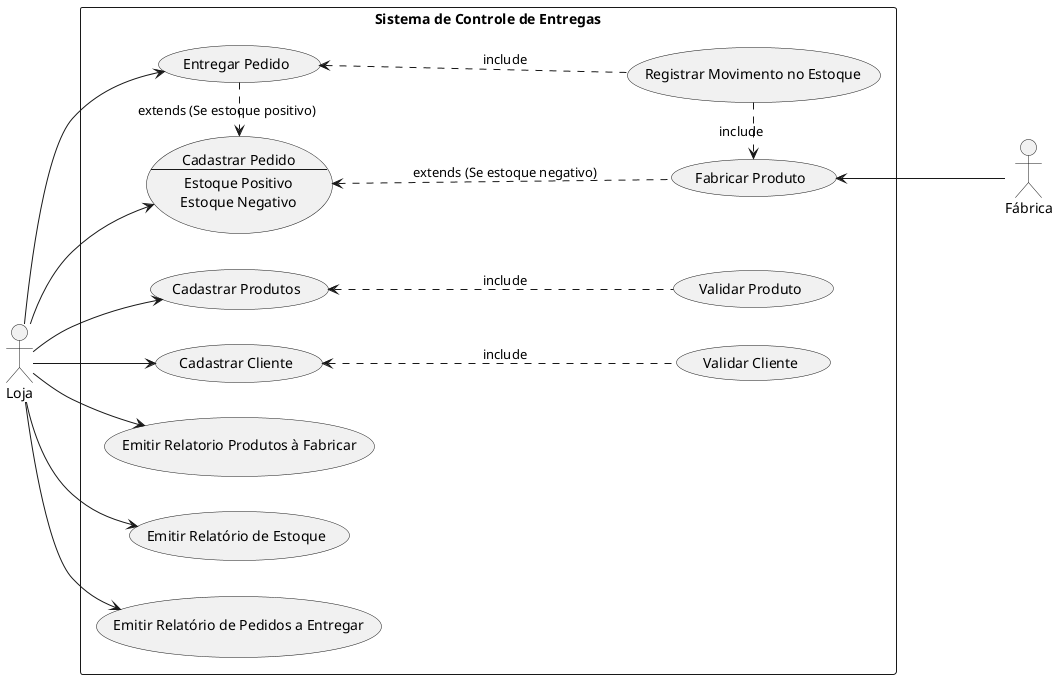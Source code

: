 @startuml

left to right direction

actor Loja
actor Fábrica
rectangle "Sistema de Controle de Entregas" {
  usecase "Cadastrar Cliente" as cadCli
  usecase "Validar Cliente" as valCli

  usecase "Cadastrar Produtos" as cadProd
  usecase "Validar Produto" as valProd

  usecase "Entregar Pedido" as entPed

  usecase "Registrar Movimento no Estoque" as regMovEst

  usecase cadPed as "Cadastrar Pedido
                    --
                    Estoque Positivo
                    Estoque Negativo"

  usecase "Fabricar Produto" as fabProd
  
  usecase "Emitir Relatorio Produtos à Fabricar" as relProd
  usecase "Emitir Relatório de Estoque" as relEst
  usecase "Emitir Relatório de Pedidos a Entregar" as relPed
}

Fábrica -up--> fabProd

Loja --> cadCli
Loja --> cadProd
Loja --> cadPed
Loja --> entPed
Loja --> relProd
Loja --> relEst
Loja --> relPed

regMovEst .> fabProd: include
fabProd -up.> cadPed: extends (Se estoque negativo)
entPed -right.> cadPed: extends (Se estoque positivo)
valCli -up.> cadCli: include
valProd -up.> cadProd: include
regMovEst -up.> entPed: include
@enduml